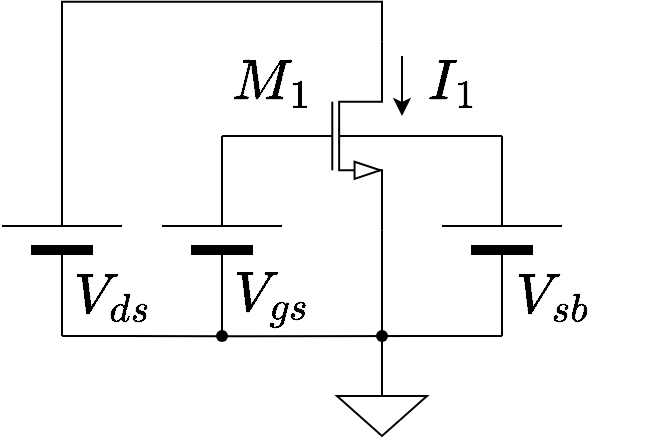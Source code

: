 <mxfile version="21.1.2" type="device">
  <diagram name="ページ1" id="5OZyJ1uaJ7O80z5s2gMO">
    <mxGraphModel dx="810" dy="473" grid="1" gridSize="10" guides="1" tooltips="1" connect="1" arrows="1" fold="1" page="1" pageScale="1" pageWidth="827" pageHeight="1169" math="1" shadow="0">
      <root>
        <mxCell id="0" />
        <mxCell id="1" parent="0" />
        <mxCell id="kx6XztfncY2tcHZeIwkL-7" style="edgeStyle=orthogonalEdgeStyle;shape=connector;rounded=0;orthogonalLoop=1;jettySize=auto;html=1;exitX=1;exitY=1;exitDx=0;exitDy=0;exitPerimeter=0;entryX=0.5;entryY=0;entryDx=0;entryDy=0;entryPerimeter=0;labelBackgroundColor=default;strokeColor=default;fontFamily=Helvetica;fontSize=11;fontColor=default;endArrow=none;endFill=0;" edge="1" parent="1" source="6J45Ks51Ppk0tHBnQQna-3" target="6J45Ks51Ppk0tHBnQQna-14">
          <mxGeometry relative="1" as="geometry" />
        </mxCell>
        <mxCell id="6J45Ks51Ppk0tHBnQQna-3" value="" style="verticalLabelPosition=bottom;shadow=0;dashed=0;align=center;html=1;verticalAlign=top;shape=mxgraph.electrical.transistors.nmos_bulk;pointerEvents=1;" parent="1" vertex="1">
          <mxGeometry x="140" y="270" width="60" height="100" as="geometry" />
        </mxCell>
        <mxCell id="6J45Ks51Ppk0tHBnQQna-9" style="edgeStyle=orthogonalEdgeStyle;shape=connector;rounded=0;orthogonalLoop=1;jettySize=auto;html=1;exitX=1;exitY=0.5;exitDx=0;exitDy=0;exitPerimeter=0;entryX=0;entryY=0.5;entryDx=0;entryDy=0;entryPerimeter=0;labelBackgroundColor=default;strokeColor=default;fontFamily=Helvetica;fontSize=11;fontColor=default;endArrow=none;endFill=0;" parent="1" source="6J45Ks51Ppk0tHBnQQna-5" target="6J45Ks51Ppk0tHBnQQna-3" edge="1">
          <mxGeometry relative="1" as="geometry" />
        </mxCell>
        <mxCell id="6J45Ks51Ppk0tHBnQQna-5" value="" style="verticalLabelPosition=bottom;shadow=0;dashed=0;align=center;fillColor=strokeColor;html=1;verticalAlign=top;strokeWidth=1;shape=mxgraph.electrical.miscellaneous.monocell_battery;direction=north;" parent="1" vertex="1">
          <mxGeometry x="90" y="320" width="60" height="100" as="geometry" />
        </mxCell>
        <mxCell id="kx6XztfncY2tcHZeIwkL-2" style="edgeStyle=orthogonalEdgeStyle;rounded=0;orthogonalLoop=1;jettySize=auto;html=1;exitX=1;exitY=0.5;exitDx=0;exitDy=0;exitPerimeter=0;entryX=1;entryY=0;entryDx=0;entryDy=0;entryPerimeter=0;endArrow=none;endFill=0;" edge="1" parent="1" source="6J45Ks51Ppk0tHBnQQna-6" target="6J45Ks51Ppk0tHBnQQna-3">
          <mxGeometry relative="1" as="geometry" />
        </mxCell>
        <mxCell id="kx6XztfncY2tcHZeIwkL-4" style="edgeStyle=orthogonalEdgeStyle;shape=connector;rounded=0;orthogonalLoop=1;jettySize=auto;html=1;exitX=0;exitY=0.5;exitDx=0;exitDy=0;exitPerimeter=0;labelBackgroundColor=default;strokeColor=default;fontFamily=Helvetica;fontSize=11;fontColor=default;endArrow=none;endFill=0;" edge="1" parent="1" source="6J45Ks51Ppk0tHBnQQna-6">
          <mxGeometry relative="1" as="geometry">
            <mxPoint x="120" y="420.143" as="targetPoint" />
            <Array as="points">
              <mxPoint x="70" y="420" />
              <mxPoint x="70" y="420" />
            </Array>
          </mxGeometry>
        </mxCell>
        <mxCell id="6J45Ks51Ppk0tHBnQQna-6" value="" style="verticalLabelPosition=bottom;shadow=0;dashed=0;align=center;fillColor=strokeColor;html=1;verticalAlign=top;strokeWidth=1;shape=mxgraph.electrical.miscellaneous.monocell_battery;direction=north;" parent="1" vertex="1">
          <mxGeometry x="10" y="320" width="60" height="100" as="geometry" />
        </mxCell>
        <mxCell id="kx6XztfncY2tcHZeIwkL-5" style="edgeStyle=orthogonalEdgeStyle;shape=connector;rounded=0;orthogonalLoop=1;jettySize=auto;html=1;exitX=1;exitY=0.5;exitDx=0;exitDy=0;exitPerimeter=0;entryX=1;entryY=0.5;entryDx=0;entryDy=0;entryPerimeter=0;labelBackgroundColor=default;strokeColor=default;fontFamily=Helvetica;fontSize=11;fontColor=default;endArrow=none;endFill=0;" edge="1" parent="1" source="6J45Ks51Ppk0tHBnQQna-7" target="6J45Ks51Ppk0tHBnQQna-3">
          <mxGeometry relative="1" as="geometry">
            <Array as="points">
              <mxPoint x="230" y="320" />
              <mxPoint x="230" y="320" />
            </Array>
          </mxGeometry>
        </mxCell>
        <mxCell id="kx6XztfncY2tcHZeIwkL-6" style="edgeStyle=orthogonalEdgeStyle;shape=connector;rounded=0;orthogonalLoop=1;jettySize=auto;html=1;exitX=0;exitY=0.5;exitDx=0;exitDy=0;exitPerimeter=0;labelBackgroundColor=default;strokeColor=default;fontFamily=Helvetica;fontSize=11;fontColor=default;endArrow=none;endFill=0;" edge="1" parent="1" source="6J45Ks51Ppk0tHBnQQna-7">
          <mxGeometry relative="1" as="geometry">
            <mxPoint x="120" y="420.143" as="targetPoint" />
            <Array as="points">
              <mxPoint x="220" y="420" />
              <mxPoint x="220" y="420" />
            </Array>
          </mxGeometry>
        </mxCell>
        <mxCell id="6J45Ks51Ppk0tHBnQQna-7" value="" style="verticalLabelPosition=bottom;shadow=0;dashed=0;align=center;fillColor=strokeColor;html=1;verticalAlign=top;strokeWidth=1;shape=mxgraph.electrical.miscellaneous.monocell_battery;direction=north;" parent="1" vertex="1">
          <mxGeometry x="230" y="320" width="60" height="100" as="geometry" />
        </mxCell>
        <mxCell id="6J45Ks51Ppk0tHBnQQna-14" value="" style="pointerEvents=1;verticalLabelPosition=bottom;shadow=0;dashed=0;align=center;html=1;verticalAlign=top;shape=mxgraph.electrical.signal_sources.signal_ground;fontFamily=Helvetica;fontSize=11;fontColor=default;" parent="1" vertex="1">
          <mxGeometry x="177.5" y="440" width="45" height="30" as="geometry" />
        </mxCell>
        <mxCell id="6J45Ks51Ppk0tHBnQQna-15" value="" style="shape=waypoint;sketch=0;fillStyle=solid;size=6;pointerEvents=1;points=[];fillColor=none;resizable=0;rotatable=0;perimeter=centerPerimeter;snapToPoint=1;fontFamily=Helvetica;fontSize=11;fontColor=default;" parent="1" vertex="1">
          <mxGeometry x="190" y="410" width="20" height="20" as="geometry" />
        </mxCell>
        <mxCell id="6J45Ks51Ppk0tHBnQQna-16" value="" style="shape=waypoint;sketch=0;fillStyle=solid;size=6;pointerEvents=1;points=[];fillColor=none;resizable=0;rotatable=0;perimeter=centerPerimeter;snapToPoint=1;fontFamily=Helvetica;fontSize=11;fontColor=default;" parent="1" vertex="1">
          <mxGeometry x="110" y="410" width="20" height="20" as="geometry" />
        </mxCell>
        <mxCell id="6J45Ks51Ppk0tHBnQQna-17" value="&lt;font style=&quot;font-size: 24px;&quot;&gt;`V_{ds}`&lt;/font&gt;" style="text;html=1;align=center;verticalAlign=middle;resizable=0;points=[];autosize=1;strokeColor=none;fillColor=none;fontSize=11;fontFamily=Helvetica;fontColor=default;" parent="1" vertex="1">
          <mxGeometry x="10" y="380" width="110" height="40" as="geometry" />
        </mxCell>
        <mxCell id="6J45Ks51Ppk0tHBnQQna-18" value="&lt;font style=&quot;font-size: 24px;&quot;&gt;`V_{gs}`&lt;/font&gt;" style="text;html=1;align=center;verticalAlign=middle;resizable=0;points=[];autosize=1;strokeColor=none;fillColor=none;fontSize=11;fontFamily=Helvetica;fontColor=default;" parent="1" vertex="1">
          <mxGeometry x="90" y="380" width="110" height="40" as="geometry" />
        </mxCell>
        <mxCell id="6J45Ks51Ppk0tHBnQQna-19" value="&lt;font style=&quot;font-size: 24px;&quot;&gt;`V_{sb}`&lt;/font&gt;" style="text;html=1;align=center;verticalAlign=middle;resizable=0;points=[];autosize=1;strokeColor=none;fillColor=none;fontSize=11;fontFamily=Helvetica;fontColor=default;" parent="1" vertex="1">
          <mxGeometry x="230" y="380" width="110" height="40" as="geometry" />
        </mxCell>
        <mxCell id="6J45Ks51Ppk0tHBnQQna-20" value="&lt;font style=&quot;font-size: 24px;&quot;&gt;`M_1`&lt;/font&gt;" style="text;html=1;align=center;verticalAlign=middle;resizable=0;points=[];autosize=1;strokeColor=none;fillColor=none;fontSize=11;fontFamily=Helvetica;fontColor=default;" parent="1" vertex="1">
          <mxGeometry x="100" y="272.86" width="90" height="40" as="geometry" />
        </mxCell>
        <mxCell id="GwKZB-qhmjuiMEvLxu_l-1" value="" style="endArrow=classic;html=1;rounded=0;" parent="1" edge="1">
          <mxGeometry width="50" height="50" relative="1" as="geometry">
            <mxPoint x="210" y="280" as="sourcePoint" />
            <mxPoint x="210" y="310" as="targetPoint" />
          </mxGeometry>
        </mxCell>
        <mxCell id="GwKZB-qhmjuiMEvLxu_l-2" value="&lt;font style=&quot;font-size: 24px;&quot;&gt;`I_1`&lt;/font&gt;" style="text;html=1;align=center;verticalAlign=middle;resizable=0;points=[];autosize=1;strokeColor=none;fillColor=none;fontSize=11;fontFamily=Helvetica;fontColor=default;" parent="1" vertex="1">
          <mxGeometry x="200" y="272.86" width="70" height="40" as="geometry" />
        </mxCell>
      </root>
    </mxGraphModel>
  </diagram>
</mxfile>
